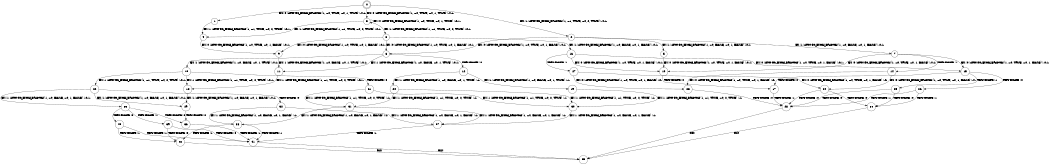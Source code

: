 digraph BCG {
size = "7, 10.5";
center = TRUE;
node [shape = circle];
0 [peripheries = 2];
0 -> 1 [label = "EX !0 !ATOMIC_EXCH_BRANCH (1, +0, TRUE, +0, 1, TRUE) !:0:1:"];
0 -> 2 [label = "EX !1 !ATOMIC_EXCH_BRANCH (1, +1, TRUE, +0, 2, TRUE) !:0:1:"];
0 -> 3 [label = "EX !0 !ATOMIC_EXCH_BRANCH (1, +0, TRUE, +0, 1, TRUE) !:0:1:"];
1 -> 4 [label = "EX !1 !ATOMIC_EXCH_BRANCH (1, +1, TRUE, +0, 2, TRUE) !:0:1:"];
2 -> 5 [label = "EX !1 !ATOMIC_EXCH_BRANCH (1, +0, FALSE, +0, 1, FALSE) !:0:1:"];
2 -> 6 [label = "EX !0 !ATOMIC_EXCH_BRANCH (1, +0, TRUE, +0, 1, FALSE) !:0:1:"];
2 -> 7 [label = "EX !1 !ATOMIC_EXCH_BRANCH (1, +0, FALSE, +0, 1, FALSE) !:0:1:"];
3 -> 4 [label = "EX !1 !ATOMIC_EXCH_BRANCH (1, +1, TRUE, +0, 2, TRUE) !:0:1:"];
3 -> 8 [label = "EX !1 !ATOMIC_EXCH_BRANCH (1, +1, TRUE, +0, 2, TRUE) !:0:1:"];
3 -> 3 [label = "EX !0 !ATOMIC_EXCH_BRANCH (1, +0, TRUE, +0, 1, TRUE) !:0:1:"];
4 -> 9 [label = "EX !0 !ATOMIC_EXCH_BRANCH (1, +0, TRUE, +0, 1, FALSE) !:0:1:"];
5 -> 10 [label = "EX !0 !ATOMIC_EXCH_BRANCH (1, +0, TRUE, +0, 1, FALSE) !:0:1:"];
6 -> 11 [label = "EX !1 !ATOMIC_EXCH_BRANCH (1, +0, FALSE, +0, 1, TRUE) !:0:1:"];
6 -> 12 [label = "TERMINATE !0"];
6 -> 13 [label = "EX !1 !ATOMIC_EXCH_BRANCH (1, +0, FALSE, +0, 1, TRUE) !:0:1:"];
7 -> 10 [label = "EX !0 !ATOMIC_EXCH_BRANCH (1, +0, TRUE, +0, 1, FALSE) !:0:1:"];
7 -> 14 [label = "TERMINATE !1"];
7 -> 15 [label = "EX !0 !ATOMIC_EXCH_BRANCH (1, +0, TRUE, +0, 1, FALSE) !:0:1:"];
8 -> 9 [label = "EX !0 !ATOMIC_EXCH_BRANCH (1, +0, TRUE, +0, 1, FALSE) !:0:1:"];
8 -> 16 [label = "EX !1 !ATOMIC_EXCH_BRANCH (1, +0, FALSE, +0, 1, FALSE) !:0:1:"];
8 -> 6 [label = "EX !0 !ATOMIC_EXCH_BRANCH (1, +0, TRUE, +0, 1, FALSE) !:0:1:"];
9 -> 11 [label = "EX !1 !ATOMIC_EXCH_BRANCH (1, +0, FALSE, +0, 1, TRUE) !:0:1:"];
10 -> 17 [label = "TERMINATE !0"];
11 -> 18 [label = "EX !1 !ATOMIC_EXCH_BRANCH (1, +1, TRUE, +0, 2, TRUE) !:0:1:"];
12 -> 19 [label = "EX !1 !ATOMIC_EXCH_BRANCH (1, +0, FALSE, +0, 1, TRUE) !:1:"];
12 -> 20 [label = "EX !1 !ATOMIC_EXCH_BRANCH (1, +0, FALSE, +0, 1, TRUE) !:1:"];
13 -> 18 [label = "EX !1 !ATOMIC_EXCH_BRANCH (1, +1, TRUE, +0, 2, TRUE) !:0:1:"];
13 -> 21 [label = "TERMINATE !0"];
13 -> 22 [label = "EX !1 !ATOMIC_EXCH_BRANCH (1, +1, TRUE, +0, 2, TRUE) !:0:1:"];
14 -> 23 [label = "EX !0 !ATOMIC_EXCH_BRANCH (1, +0, TRUE, +0, 1, FALSE) !:0:"];
14 -> 24 [label = "EX !0 !ATOMIC_EXCH_BRANCH (1, +0, TRUE, +0, 1, FALSE) !:0:"];
15 -> 17 [label = "TERMINATE !0"];
15 -> 25 [label = "TERMINATE !1"];
15 -> 26 [label = "TERMINATE !0"];
16 -> 10 [label = "EX !0 !ATOMIC_EXCH_BRANCH (1, +0, TRUE, +0, 1, FALSE) !:0:1:"];
16 -> 27 [label = "TERMINATE !1"];
16 -> 15 [label = "EX !0 !ATOMIC_EXCH_BRANCH (1, +0, TRUE, +0, 1, FALSE) !:0:1:"];
17 -> 28 [label = "TERMINATE !1"];
18 -> 29 [label = "EX !1 !ATOMIC_EXCH_BRANCH (1, +0, FALSE, +0, 1, FALSE) !:0:1:"];
19 -> 30 [label = "EX !1 !ATOMIC_EXCH_BRANCH (1, +1, TRUE, +0, 2, TRUE) !:1:"];
20 -> 30 [label = "EX !1 !ATOMIC_EXCH_BRANCH (1, +1, TRUE, +0, 2, TRUE) !:1:"];
20 -> 31 [label = "EX !1 !ATOMIC_EXCH_BRANCH (1, +1, TRUE, +0, 2, TRUE) !:1:"];
21 -> 30 [label = "EX !1 !ATOMIC_EXCH_BRANCH (1, +1, TRUE, +0, 2, TRUE) !:1:"];
21 -> 31 [label = "EX !1 !ATOMIC_EXCH_BRANCH (1, +1, TRUE, +0, 2, TRUE) !:1:"];
22 -> 29 [label = "EX !1 !ATOMIC_EXCH_BRANCH (1, +0, FALSE, +0, 1, FALSE) !:0:1:"];
22 -> 32 [label = "TERMINATE !0"];
22 -> 33 [label = "EX !1 !ATOMIC_EXCH_BRANCH (1, +0, FALSE, +0, 1, FALSE) !:0:1:"];
23 -> 28 [label = "TERMINATE !0"];
24 -> 28 [label = "TERMINATE !0"];
24 -> 34 [label = "TERMINATE !0"];
25 -> 28 [label = "TERMINATE !0"];
25 -> 34 [label = "TERMINATE !0"];
26 -> 28 [label = "TERMINATE !1"];
26 -> 34 [label = "TERMINATE !1"];
27 -> 23 [label = "EX !0 !ATOMIC_EXCH_BRANCH (1, +0, TRUE, +0, 1, FALSE) !:0:"];
27 -> 24 [label = "EX !0 !ATOMIC_EXCH_BRANCH (1, +0, TRUE, +0, 1, FALSE) !:0:"];
28 -> 35 [label = "exit"];
29 -> 36 [label = "TERMINATE !0"];
30 -> 37 [label = "EX !1 !ATOMIC_EXCH_BRANCH (1, +0, FALSE, +0, 1, FALSE) !:1:"];
31 -> 37 [label = "EX !1 !ATOMIC_EXCH_BRANCH (1, +0, FALSE, +0, 1, FALSE) !:1:"];
31 -> 38 [label = "EX !1 !ATOMIC_EXCH_BRANCH (1, +0, FALSE, +0, 1, FALSE) !:1:"];
32 -> 37 [label = "EX !1 !ATOMIC_EXCH_BRANCH (1, +0, FALSE, +0, 1, FALSE) !:1:"];
32 -> 38 [label = "EX !1 !ATOMIC_EXCH_BRANCH (1, +0, FALSE, +0, 1, FALSE) !:1:"];
33 -> 36 [label = "TERMINATE !0"];
33 -> 39 [label = "TERMINATE !1"];
33 -> 40 [label = "TERMINATE !0"];
34 -> 35 [label = "exit"];
36 -> 41 [label = "TERMINATE !1"];
37 -> 41 [label = "TERMINATE !1"];
38 -> 41 [label = "TERMINATE !1"];
38 -> 42 [label = "TERMINATE !1"];
39 -> 41 [label = "TERMINATE !0"];
39 -> 42 [label = "TERMINATE !0"];
40 -> 41 [label = "TERMINATE !1"];
40 -> 42 [label = "TERMINATE !1"];
41 -> 35 [label = "exit"];
42 -> 35 [label = "exit"];
}
